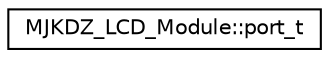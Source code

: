 digraph "Graphical Class Hierarchy"
{
  edge [fontname="Helvetica",fontsize="10",labelfontname="Helvetica",labelfontsize="10"];
  node [fontname="Helvetica",fontsize="10",shape=record];
  rankdir="LR";
  Node1 [label="MJKDZ_LCD_Module::port_t",height=0.2,width=0.4,color="black", fillcolor="white", style="filled",URL="$d3/d2d/unionMJKDZ__LCD__Module_1_1port__t.html"];
}
